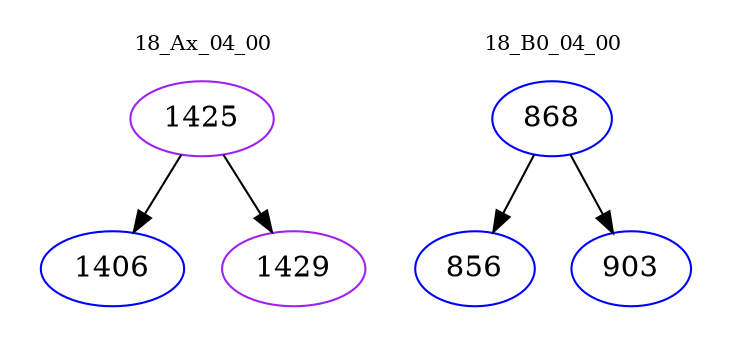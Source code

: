 digraph{
subgraph cluster_0 {
color = white
label = "18_Ax_04_00";
fontsize=10;
T0_1425 [label="1425", color="purple"]
T0_1425 -> T0_1406 [color="black"]
T0_1406 [label="1406", color="blue"]
T0_1425 -> T0_1429 [color="black"]
T0_1429 [label="1429", color="purple"]
}
subgraph cluster_1 {
color = white
label = "18_B0_04_00";
fontsize=10;
T1_868 [label="868", color="blue"]
T1_868 -> T1_856 [color="black"]
T1_856 [label="856", color="blue"]
T1_868 -> T1_903 [color="black"]
T1_903 [label="903", color="blue"]
}
}

